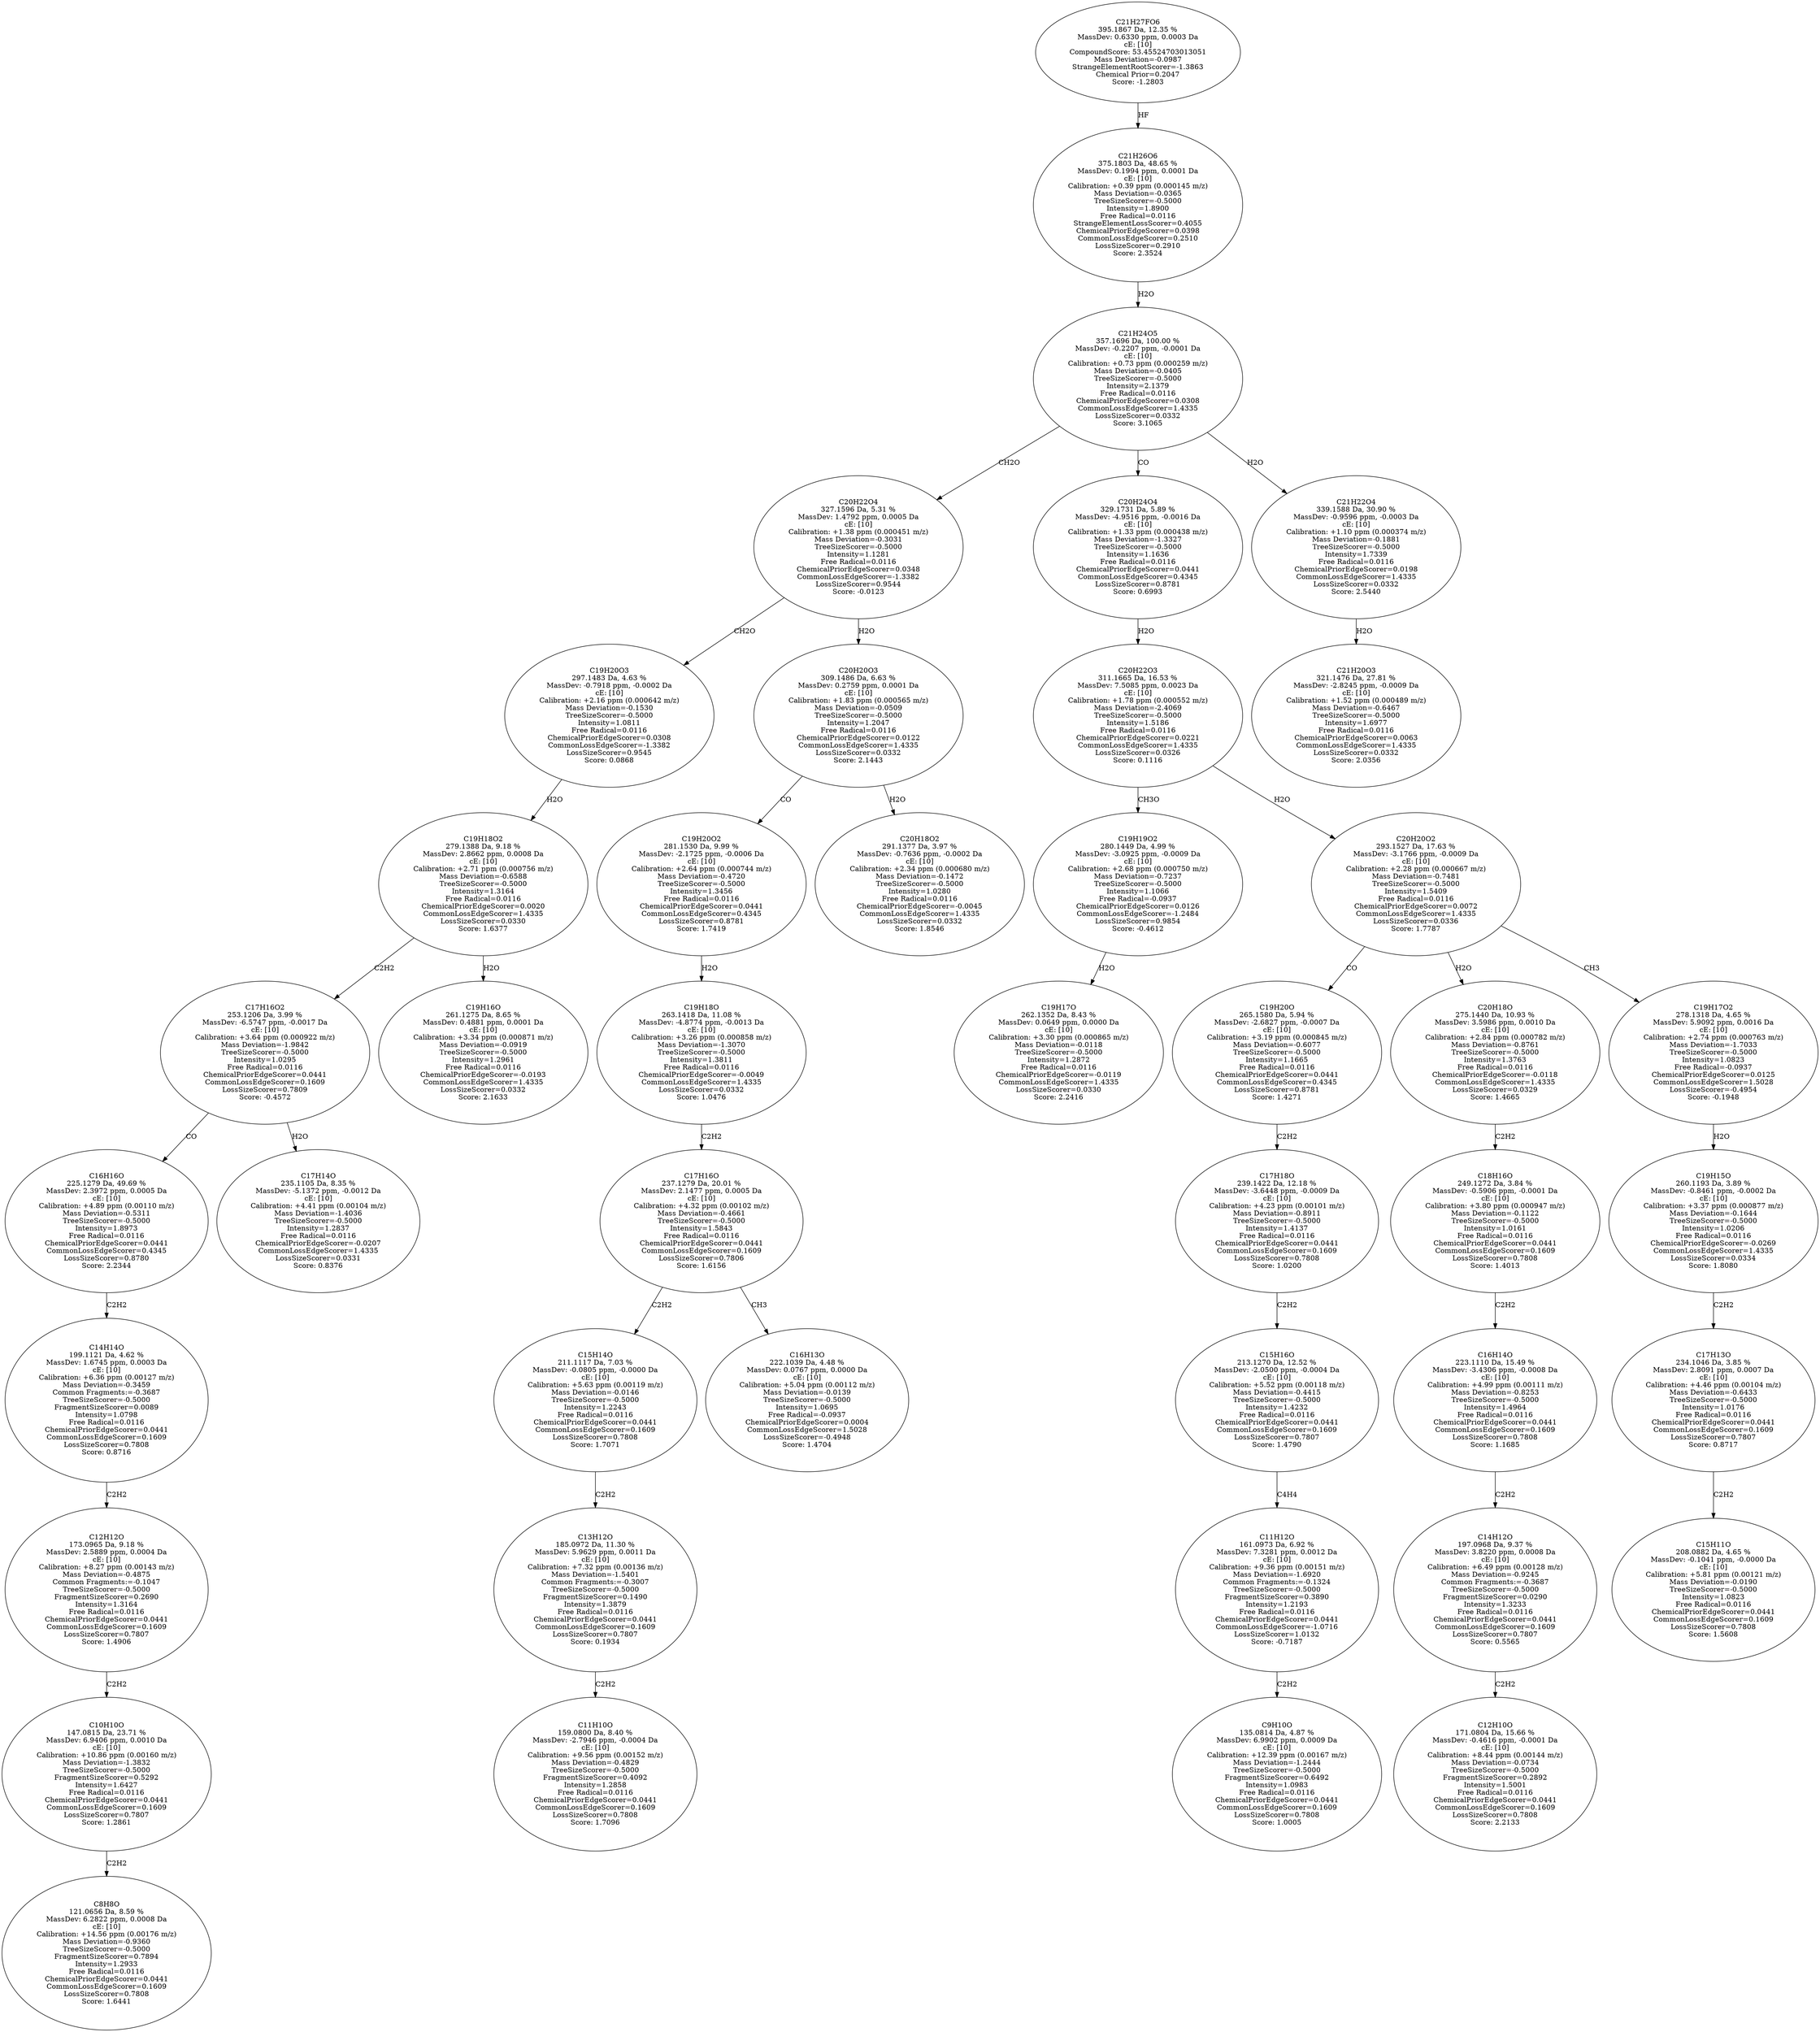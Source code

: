 strict digraph {
v1 [label="C8H8O\n121.0656 Da, 8.59 %\nMassDev: 6.2822 ppm, 0.0008 Da\ncE: [10]\nCalibration: +14.56 ppm (0.00176 m/z)\nMass Deviation=-0.9360\nTreeSizeScorer=-0.5000\nFragmentSizeScorer=0.7894\nIntensity=1.2933\nFree Radical=0.0116\nChemicalPriorEdgeScorer=0.0441\nCommonLossEdgeScorer=0.1609\nLossSizeScorer=0.7808\nScore: 1.6441"];
v2 [label="C10H10O\n147.0815 Da, 23.71 %\nMassDev: 6.9406 ppm, 0.0010 Da\ncE: [10]\nCalibration: +10.86 ppm (0.00160 m/z)\nMass Deviation=-1.3832\nTreeSizeScorer=-0.5000\nFragmentSizeScorer=0.5292\nIntensity=1.6427\nFree Radical=0.0116\nChemicalPriorEdgeScorer=0.0441\nCommonLossEdgeScorer=0.1609\nLossSizeScorer=0.7807\nScore: 1.2861"];
v3 [label="C12H12O\n173.0965 Da, 9.18 %\nMassDev: 2.5889 ppm, 0.0004 Da\ncE: [10]\nCalibration: +8.27 ppm (0.00143 m/z)\nMass Deviation=-0.4875\nCommon Fragments:=-0.1047\nTreeSizeScorer=-0.5000\nFragmentSizeScorer=0.2690\nIntensity=1.3164\nFree Radical=0.0116\nChemicalPriorEdgeScorer=0.0441\nCommonLossEdgeScorer=0.1609\nLossSizeScorer=0.7807\nScore: 1.4906"];
v4 [label="C14H14O\n199.1121 Da, 4.62 %\nMassDev: 1.6745 ppm, 0.0003 Da\ncE: [10]\nCalibration: +6.36 ppm (0.00127 m/z)\nMass Deviation=-0.3459\nCommon Fragments:=-0.3687\nTreeSizeScorer=-0.5000\nFragmentSizeScorer=0.0089\nIntensity=1.0798\nFree Radical=0.0116\nChemicalPriorEdgeScorer=0.0441\nCommonLossEdgeScorer=0.1609\nLossSizeScorer=0.7808\nScore: 0.8716"];
v5 [label="C16H16O\n225.1279 Da, 49.69 %\nMassDev: 2.3972 ppm, 0.0005 Da\ncE: [10]\nCalibration: +4.89 ppm (0.00110 m/z)\nMass Deviation=-0.5311\nTreeSizeScorer=-0.5000\nIntensity=1.8973\nFree Radical=0.0116\nChemicalPriorEdgeScorer=0.0441\nCommonLossEdgeScorer=0.4345\nLossSizeScorer=0.8780\nScore: 2.2344"];
v6 [label="C17H14O\n235.1105 Da, 8.35 %\nMassDev: -5.1372 ppm, -0.0012 Da\ncE: [10]\nCalibration: +4.41 ppm (0.00104 m/z)\nMass Deviation=-1.4036\nTreeSizeScorer=-0.5000\nIntensity=1.2837\nFree Radical=0.0116\nChemicalPriorEdgeScorer=-0.0207\nCommonLossEdgeScorer=1.4335\nLossSizeScorer=0.0331\nScore: 0.8376"];
v7 [label="C17H16O2\n253.1206 Da, 3.99 %\nMassDev: -6.5747 ppm, -0.0017 Da\ncE: [10]\nCalibration: +3.64 ppm (0.000922 m/z)\nMass Deviation=-1.9842\nTreeSizeScorer=-0.5000\nIntensity=1.0295\nFree Radical=0.0116\nChemicalPriorEdgeScorer=0.0441\nCommonLossEdgeScorer=0.1609\nLossSizeScorer=0.7809\nScore: -0.4572"];
v8 [label="C19H16O\n261.1275 Da, 8.65 %\nMassDev: 0.4881 ppm, 0.0001 Da\ncE: [10]\nCalibration: +3.34 ppm (0.000871 m/z)\nMass Deviation=-0.0919\nTreeSizeScorer=-0.5000\nIntensity=1.2961\nFree Radical=0.0116\nChemicalPriorEdgeScorer=-0.0193\nCommonLossEdgeScorer=1.4335\nLossSizeScorer=0.0332\nScore: 2.1633"];
v9 [label="C19H18O2\n279.1388 Da, 9.18 %\nMassDev: 2.8662 ppm, 0.0008 Da\ncE: [10]\nCalibration: +2.71 ppm (0.000756 m/z)\nMass Deviation=-0.6588\nTreeSizeScorer=-0.5000\nIntensity=1.3164\nFree Radical=0.0116\nChemicalPriorEdgeScorer=0.0020\nCommonLossEdgeScorer=1.4335\nLossSizeScorer=0.0330\nScore: 1.6377"];
v10 [label="C19H20O3\n297.1483 Da, 4.63 %\nMassDev: -0.7918 ppm, -0.0002 Da\ncE: [10]\nCalibration: +2.16 ppm (0.000642 m/z)\nMass Deviation=-0.1530\nTreeSizeScorer=-0.5000\nIntensity=1.0811\nFree Radical=0.0116\nChemicalPriorEdgeScorer=0.0308\nCommonLossEdgeScorer=-1.3382\nLossSizeScorer=0.9545\nScore: 0.0868"];
v11 [label="C11H10O\n159.0800 Da, 8.40 %\nMassDev: -2.7946 ppm, -0.0004 Da\ncE: [10]\nCalibration: +9.56 ppm (0.00152 m/z)\nMass Deviation=-0.4829\nTreeSizeScorer=-0.5000\nFragmentSizeScorer=0.4092\nIntensity=1.2858\nFree Radical=0.0116\nChemicalPriorEdgeScorer=0.0441\nCommonLossEdgeScorer=0.1609\nLossSizeScorer=0.7808\nScore: 1.7096"];
v12 [label="C13H12O\n185.0972 Da, 11.30 %\nMassDev: 5.9629 ppm, 0.0011 Da\ncE: [10]\nCalibration: +7.32 ppm (0.00136 m/z)\nMass Deviation=-1.5401\nCommon Fragments:=-0.3007\nTreeSizeScorer=-0.5000\nFragmentSizeScorer=0.1490\nIntensity=1.3879\nFree Radical=0.0116\nChemicalPriorEdgeScorer=0.0441\nCommonLossEdgeScorer=0.1609\nLossSizeScorer=0.7807\nScore: 0.1934"];
v13 [label="C15H14O\n211.1117 Da, 7.03 %\nMassDev: -0.0805 ppm, -0.0000 Da\ncE: [10]\nCalibration: +5.63 ppm (0.00119 m/z)\nMass Deviation=-0.0146\nTreeSizeScorer=-0.5000\nIntensity=1.2243\nFree Radical=0.0116\nChemicalPriorEdgeScorer=0.0441\nCommonLossEdgeScorer=0.1609\nLossSizeScorer=0.7808\nScore: 1.7071"];
v14 [label="C16H13O\n222.1039 Da, 4.48 %\nMassDev: 0.0767 ppm, 0.0000 Da\ncE: [10]\nCalibration: +5.04 ppm (0.00112 m/z)\nMass Deviation=-0.0139\nTreeSizeScorer=-0.5000\nIntensity=1.0695\nFree Radical=-0.0937\nChemicalPriorEdgeScorer=0.0004\nCommonLossEdgeScorer=1.5028\nLossSizeScorer=-0.4948\nScore: 1.4704"];
v15 [label="C17H16O\n237.1279 Da, 20.01 %\nMassDev: 2.1477 ppm, 0.0005 Da\ncE: [10]\nCalibration: +4.32 ppm (0.00102 m/z)\nMass Deviation=-0.4661\nTreeSizeScorer=-0.5000\nIntensity=1.5843\nFree Radical=0.0116\nChemicalPriorEdgeScorer=0.0441\nCommonLossEdgeScorer=0.1609\nLossSizeScorer=0.7806\nScore: 1.6156"];
v16 [label="C19H18O\n263.1418 Da, 11.08 %\nMassDev: -4.8774 ppm, -0.0013 Da\ncE: [10]\nCalibration: +3.26 ppm (0.000858 m/z)\nMass Deviation=-1.3070\nTreeSizeScorer=-0.5000\nIntensity=1.3811\nFree Radical=0.0116\nChemicalPriorEdgeScorer=-0.0049\nCommonLossEdgeScorer=1.4335\nLossSizeScorer=0.0332\nScore: 1.0476"];
v17 [label="C19H20O2\n281.1530 Da, 9.99 %\nMassDev: -2.1725 ppm, -0.0006 Da\ncE: [10]\nCalibration: +2.64 ppm (0.000744 m/z)\nMass Deviation=-0.4720\nTreeSizeScorer=-0.5000\nIntensity=1.3456\nFree Radical=0.0116\nChemicalPriorEdgeScorer=0.0441\nCommonLossEdgeScorer=0.4345\nLossSizeScorer=0.8781\nScore: 1.7419"];
v18 [label="C20H18O2\n291.1377 Da, 3.97 %\nMassDev: -0.7636 ppm, -0.0002 Da\ncE: [10]\nCalibration: +2.34 ppm (0.000680 m/z)\nMass Deviation=-0.1472\nTreeSizeScorer=-0.5000\nIntensity=1.0280\nFree Radical=0.0116\nChemicalPriorEdgeScorer=-0.0045\nCommonLossEdgeScorer=1.4335\nLossSizeScorer=0.0332\nScore: 1.8546"];
v19 [label="C20H20O3\n309.1486 Da, 6.63 %\nMassDev: 0.2759 ppm, 0.0001 Da\ncE: [10]\nCalibration: +1.83 ppm (0.000565 m/z)\nMass Deviation=-0.0509\nTreeSizeScorer=-0.5000\nIntensity=1.2047\nFree Radical=0.0116\nChemicalPriorEdgeScorer=0.0122\nCommonLossEdgeScorer=1.4335\nLossSizeScorer=0.0332\nScore: 2.1443"];
v20 [label="C20H22O4\n327.1596 Da, 5.31 %\nMassDev: 1.4792 ppm, 0.0005 Da\ncE: [10]\nCalibration: +1.38 ppm (0.000451 m/z)\nMass Deviation=-0.3031\nTreeSizeScorer=-0.5000\nIntensity=1.1281\nFree Radical=0.0116\nChemicalPriorEdgeScorer=0.0348\nCommonLossEdgeScorer=-1.3382\nLossSizeScorer=0.9544\nScore: -0.0123"];
v21 [label="C19H17O\n262.1352 Da, 8.43 %\nMassDev: 0.0649 ppm, 0.0000 Da\ncE: [10]\nCalibration: +3.30 ppm (0.000865 m/z)\nMass Deviation=-0.0118\nTreeSizeScorer=-0.5000\nIntensity=1.2872\nFree Radical=0.0116\nChemicalPriorEdgeScorer=-0.0119\nCommonLossEdgeScorer=1.4335\nLossSizeScorer=0.0330\nScore: 2.2416"];
v22 [label="C19H19O2\n280.1449 Da, 4.99 %\nMassDev: -3.0925 ppm, -0.0009 Da\ncE: [10]\nCalibration: +2.68 ppm (0.000750 m/z)\nMass Deviation=-0.7237\nTreeSizeScorer=-0.5000\nIntensity=1.1066\nFree Radical=-0.0937\nChemicalPriorEdgeScorer=0.0126\nCommonLossEdgeScorer=-1.2484\nLossSizeScorer=0.9854\nScore: -0.4612"];
v23 [label="C9H10O\n135.0814 Da, 4.87 %\nMassDev: 6.9902 ppm, 0.0009 Da\ncE: [10]\nCalibration: +12.39 ppm (0.00167 m/z)\nMass Deviation=-1.2444\nTreeSizeScorer=-0.5000\nFragmentSizeScorer=0.6492\nIntensity=1.0983\nFree Radical=0.0116\nChemicalPriorEdgeScorer=0.0441\nCommonLossEdgeScorer=0.1609\nLossSizeScorer=0.7808\nScore: 1.0005"];
v24 [label="C11H12O\n161.0973 Da, 6.92 %\nMassDev: 7.3281 ppm, 0.0012 Da\ncE: [10]\nCalibration: +9.36 ppm (0.00151 m/z)\nMass Deviation=-1.6920\nCommon Fragments:=-0.1324\nTreeSizeScorer=-0.5000\nFragmentSizeScorer=0.3890\nIntensity=1.2193\nFree Radical=0.0116\nChemicalPriorEdgeScorer=0.0441\nCommonLossEdgeScorer=-1.0716\nLossSizeScorer=1.0132\nScore: -0.7187"];
v25 [label="C15H16O\n213.1270 Da, 12.52 %\nMassDev: -2.0500 ppm, -0.0004 Da\ncE: [10]\nCalibration: +5.52 ppm (0.00118 m/z)\nMass Deviation=-0.4415\nTreeSizeScorer=-0.5000\nIntensity=1.4232\nFree Radical=0.0116\nChemicalPriorEdgeScorer=0.0441\nCommonLossEdgeScorer=0.1609\nLossSizeScorer=0.7807\nScore: 1.4790"];
v26 [label="C17H18O\n239.1422 Da, 12.18 %\nMassDev: -3.6448 ppm, -0.0009 Da\ncE: [10]\nCalibration: +4.23 ppm (0.00101 m/z)\nMass Deviation=-0.8911\nTreeSizeScorer=-0.5000\nIntensity=1.4137\nFree Radical=0.0116\nChemicalPriorEdgeScorer=0.0441\nCommonLossEdgeScorer=0.1609\nLossSizeScorer=0.7808\nScore: 1.0200"];
v27 [label="C19H20O\n265.1580 Da, 5.94 %\nMassDev: -2.6827 ppm, -0.0007 Da\ncE: [10]\nCalibration: +3.19 ppm (0.000845 m/z)\nMass Deviation=-0.6077\nTreeSizeScorer=-0.5000\nIntensity=1.1665\nFree Radical=0.0116\nChemicalPriorEdgeScorer=0.0441\nCommonLossEdgeScorer=0.4345\nLossSizeScorer=0.8781\nScore: 1.4271"];
v28 [label="C12H10O\n171.0804 Da, 15.66 %\nMassDev: -0.4616 ppm, -0.0001 Da\ncE: [10]\nCalibration: +8.44 ppm (0.00144 m/z)\nMass Deviation=-0.0734\nTreeSizeScorer=-0.5000\nFragmentSizeScorer=0.2892\nIntensity=1.5001\nFree Radical=0.0116\nChemicalPriorEdgeScorer=0.0441\nCommonLossEdgeScorer=0.1609\nLossSizeScorer=0.7808\nScore: 2.2133"];
v29 [label="C14H12O\n197.0968 Da, 9.37 %\nMassDev: 3.8220 ppm, 0.0008 Da\ncE: [10]\nCalibration: +6.49 ppm (0.00128 m/z)\nMass Deviation=-0.9245\nCommon Fragments:=-0.3687\nTreeSizeScorer=-0.5000\nFragmentSizeScorer=0.0290\nIntensity=1.3233\nFree Radical=0.0116\nChemicalPriorEdgeScorer=0.0441\nCommonLossEdgeScorer=0.1609\nLossSizeScorer=0.7807\nScore: 0.5565"];
v30 [label="C16H14O\n223.1110 Da, 15.49 %\nMassDev: -3.4306 ppm, -0.0008 Da\ncE: [10]\nCalibration: +4.99 ppm (0.00111 m/z)\nMass Deviation=-0.8253\nTreeSizeScorer=-0.5000\nIntensity=1.4964\nFree Radical=0.0116\nChemicalPriorEdgeScorer=0.0441\nCommonLossEdgeScorer=0.1609\nLossSizeScorer=0.7808\nScore: 1.1685"];
v31 [label="C18H16O\n249.1272 Da, 3.84 %\nMassDev: -0.5906 ppm, -0.0001 Da\ncE: [10]\nCalibration: +3.80 ppm (0.000947 m/z)\nMass Deviation=-0.1122\nTreeSizeScorer=-0.5000\nIntensity=1.0161\nFree Radical=0.0116\nChemicalPriorEdgeScorer=0.0441\nCommonLossEdgeScorer=0.1609\nLossSizeScorer=0.7808\nScore: 1.4013"];
v32 [label="C20H18O\n275.1440 Da, 10.93 %\nMassDev: 3.5986 ppm, 0.0010 Da\ncE: [10]\nCalibration: +2.84 ppm (0.000782 m/z)\nMass Deviation=-0.8761\nTreeSizeScorer=-0.5000\nIntensity=1.3763\nFree Radical=0.0116\nChemicalPriorEdgeScorer=-0.0118\nCommonLossEdgeScorer=1.4335\nLossSizeScorer=0.0329\nScore: 1.4665"];
v33 [label="C15H11O\n208.0882 Da, 4.65 %\nMassDev: -0.1041 ppm, -0.0000 Da\ncE: [10]\nCalibration: +5.81 ppm (0.00121 m/z)\nMass Deviation=-0.0190\nTreeSizeScorer=-0.5000\nIntensity=1.0823\nFree Radical=0.0116\nChemicalPriorEdgeScorer=0.0441\nCommonLossEdgeScorer=0.1609\nLossSizeScorer=0.7808\nScore: 1.5608"];
v34 [label="C17H13O\n234.1046 Da, 3.85 %\nMassDev: 2.8091 ppm, 0.0007 Da\ncE: [10]\nCalibration: +4.46 ppm (0.00104 m/z)\nMass Deviation=-0.6433\nTreeSizeScorer=-0.5000\nIntensity=1.0176\nFree Radical=0.0116\nChemicalPriorEdgeScorer=0.0441\nCommonLossEdgeScorer=0.1609\nLossSizeScorer=0.7807\nScore: 0.8717"];
v35 [label="C19H15O\n260.1193 Da, 3.89 %\nMassDev: -0.8461 ppm, -0.0002 Da\ncE: [10]\nCalibration: +3.37 ppm (0.000877 m/z)\nMass Deviation=-0.1644\nTreeSizeScorer=-0.5000\nIntensity=1.0206\nFree Radical=0.0116\nChemicalPriorEdgeScorer=-0.0269\nCommonLossEdgeScorer=1.4335\nLossSizeScorer=0.0334\nScore: 1.8080"];
v36 [label="C19H17O2\n278.1318 Da, 4.65 %\nMassDev: 5.9092 ppm, 0.0016 Da\ncE: [10]\nCalibration: +2.74 ppm (0.000763 m/z)\nMass Deviation=-1.7033\nTreeSizeScorer=-0.5000\nIntensity=1.0823\nFree Radical=-0.0937\nChemicalPriorEdgeScorer=0.0125\nCommonLossEdgeScorer=1.5028\nLossSizeScorer=-0.4954\nScore: -0.1948"];
v37 [label="C20H20O2\n293.1527 Da, 17.63 %\nMassDev: -3.1766 ppm, -0.0009 Da\ncE: [10]\nCalibration: +2.28 ppm (0.000667 m/z)\nMass Deviation=-0.7481\nTreeSizeScorer=-0.5000\nIntensity=1.5409\nFree Radical=0.0116\nChemicalPriorEdgeScorer=0.0072\nCommonLossEdgeScorer=1.4335\nLossSizeScorer=0.0336\nScore: 1.7787"];
v38 [label="C20H22O3\n311.1665 Da, 16.53 %\nMassDev: 7.5085 ppm, 0.0023 Da\ncE: [10]\nCalibration: +1.78 ppm (0.000552 m/z)\nMass Deviation=-2.4069\nTreeSizeScorer=-0.5000\nIntensity=1.5186\nFree Radical=0.0116\nChemicalPriorEdgeScorer=0.0221\nCommonLossEdgeScorer=1.4335\nLossSizeScorer=0.0326\nScore: 0.1116"];
v39 [label="C20H24O4\n329.1731 Da, 5.89 %\nMassDev: -4.9516 ppm, -0.0016 Da\ncE: [10]\nCalibration: +1.33 ppm (0.000438 m/z)\nMass Deviation=-1.3327\nTreeSizeScorer=-0.5000\nIntensity=1.1636\nFree Radical=0.0116\nChemicalPriorEdgeScorer=0.0441\nCommonLossEdgeScorer=0.4345\nLossSizeScorer=0.8781\nScore: 0.6993"];
v40 [label="C21H20O3\n321.1476 Da, 27.81 %\nMassDev: -2.8245 ppm, -0.0009 Da\ncE: [10]\nCalibration: +1.52 ppm (0.000489 m/z)\nMass Deviation=-0.6467\nTreeSizeScorer=-0.5000\nIntensity=1.6977\nFree Radical=0.0116\nChemicalPriorEdgeScorer=0.0063\nCommonLossEdgeScorer=1.4335\nLossSizeScorer=0.0332\nScore: 2.0356"];
v41 [label="C21H22O4\n339.1588 Da, 30.90 %\nMassDev: -0.9596 ppm, -0.0003 Da\ncE: [10]\nCalibration: +1.10 ppm (0.000374 m/z)\nMass Deviation=-0.1881\nTreeSizeScorer=-0.5000\nIntensity=1.7339\nFree Radical=0.0116\nChemicalPriorEdgeScorer=0.0198\nCommonLossEdgeScorer=1.4335\nLossSizeScorer=0.0332\nScore: 2.5440"];
v42 [label="C21H24O5\n357.1696 Da, 100.00 %\nMassDev: -0.2207 ppm, -0.0001 Da\ncE: [10]\nCalibration: +0.73 ppm (0.000259 m/z)\nMass Deviation=-0.0405\nTreeSizeScorer=-0.5000\nIntensity=2.1379\nFree Radical=0.0116\nChemicalPriorEdgeScorer=0.0308\nCommonLossEdgeScorer=1.4335\nLossSizeScorer=0.0332\nScore: 3.1065"];
v43 [label="C21H26O6\n375.1803 Da, 48.65 %\nMassDev: 0.1994 ppm, 0.0001 Da\ncE: [10]\nCalibration: +0.39 ppm (0.000145 m/z)\nMass Deviation=-0.0365\nTreeSizeScorer=-0.5000\nIntensity=1.8900\nFree Radical=0.0116\nStrangeElementLossScorer=0.4055\nChemicalPriorEdgeScorer=0.0398\nCommonLossEdgeScorer=0.2510\nLossSizeScorer=0.2910\nScore: 2.3524"];
v44 [label="C21H27FO6\n395.1867 Da, 12.35 %\nMassDev: 0.6330 ppm, 0.0003 Da\ncE: [10]\nCompoundScore: 53.45524703013051\nMass Deviation=-0.0987\nStrangeElementRootScorer=-1.3863\nChemical Prior=0.2047\nScore: -1.2803"];
v2 -> v1 [label="C2H2"];
v3 -> v2 [label="C2H2"];
v4 -> v3 [label="C2H2"];
v5 -> v4 [label="C2H2"];
v7 -> v5 [label="CO"];
v7 -> v6 [label="H2O"];
v9 -> v7 [label="C2H2"];
v9 -> v8 [label="H2O"];
v10 -> v9 [label="H2O"];
v20 -> v10 [label="CH2O"];
v12 -> v11 [label="C2H2"];
v13 -> v12 [label="C2H2"];
v15 -> v13 [label="C2H2"];
v15 -> v14 [label="CH3"];
v16 -> v15 [label="C2H2"];
v17 -> v16 [label="H2O"];
v19 -> v17 [label="CO"];
v19 -> v18 [label="H2O"];
v20 -> v19 [label="H2O"];
v42 -> v20 [label="CH2O"];
v22 -> v21 [label="H2O"];
v38 -> v22 [label="CH3O"];
v24 -> v23 [label="C2H2"];
v25 -> v24 [label="C4H4"];
v26 -> v25 [label="C2H2"];
v27 -> v26 [label="C2H2"];
v37 -> v27 [label="CO"];
v29 -> v28 [label="C2H2"];
v30 -> v29 [label="C2H2"];
v31 -> v30 [label="C2H2"];
v32 -> v31 [label="C2H2"];
v37 -> v32 [label="H2O"];
v34 -> v33 [label="C2H2"];
v35 -> v34 [label="C2H2"];
v36 -> v35 [label="H2O"];
v37 -> v36 [label="CH3"];
v38 -> v37 [label="H2O"];
v39 -> v38 [label="H2O"];
v42 -> v39 [label="CO"];
v41 -> v40 [label="H2O"];
v42 -> v41 [label="H2O"];
v43 -> v42 [label="H2O"];
v44 -> v43 [label="HF"];
}